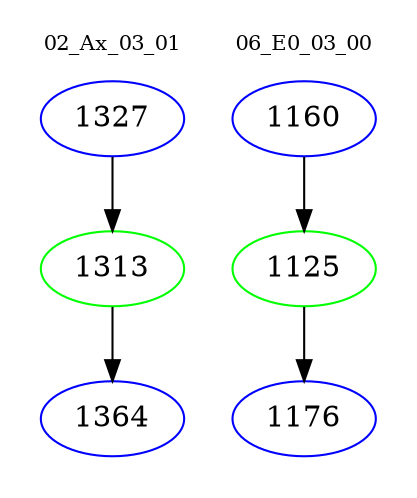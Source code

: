 digraph{
subgraph cluster_0 {
color = white
label = "02_Ax_03_01";
fontsize=10;
T0_1327 [label="1327", color="blue"]
T0_1327 -> T0_1313 [color="black"]
T0_1313 [label="1313", color="green"]
T0_1313 -> T0_1364 [color="black"]
T0_1364 [label="1364", color="blue"]
}
subgraph cluster_1 {
color = white
label = "06_E0_03_00";
fontsize=10;
T1_1160 [label="1160", color="blue"]
T1_1160 -> T1_1125 [color="black"]
T1_1125 [label="1125", color="green"]
T1_1125 -> T1_1176 [color="black"]
T1_1176 [label="1176", color="blue"]
}
}
